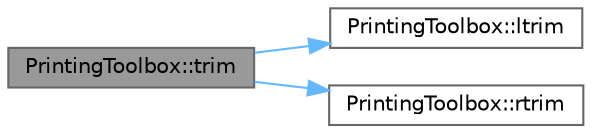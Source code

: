 digraph "PrintingToolbox::trim"
{
 // LATEX_PDF_SIZE
  bgcolor="transparent";
  edge [fontname=Helvetica,fontsize=10,labelfontname=Helvetica,labelfontsize=10];
  node [fontname=Helvetica,fontsize=10,shape=box,height=0.2,width=0.4];
  rankdir="LR";
  Node1 [id="Node000001",label="PrintingToolbox::trim",height=0.2,width=0.4,color="gray40", fillcolor="grey60", style="filled", fontcolor="black",tooltip=" "];
  Node1 -> Node2 [id="edge1_Node000001_Node000002",color="steelblue1",style="solid",tooltip=" "];
  Node2 [id="Node000002",label="PrintingToolbox::ltrim",height=0.2,width=0.4,color="grey40", fillcolor="white", style="filled",URL="$namespacePrintingToolbox.html#a613e01e19fa967a66806be85bb8add30",tooltip=" "];
  Node1 -> Node3 [id="edge2_Node000001_Node000003",color="steelblue1",style="solid",tooltip=" "];
  Node3 [id="Node000003",label="PrintingToolbox::rtrim",height=0.2,width=0.4,color="grey40", fillcolor="white", style="filled",URL="$namespacePrintingToolbox.html#ae8d281f220bfd02f1277c19e301acf84",tooltip=" "];
}
